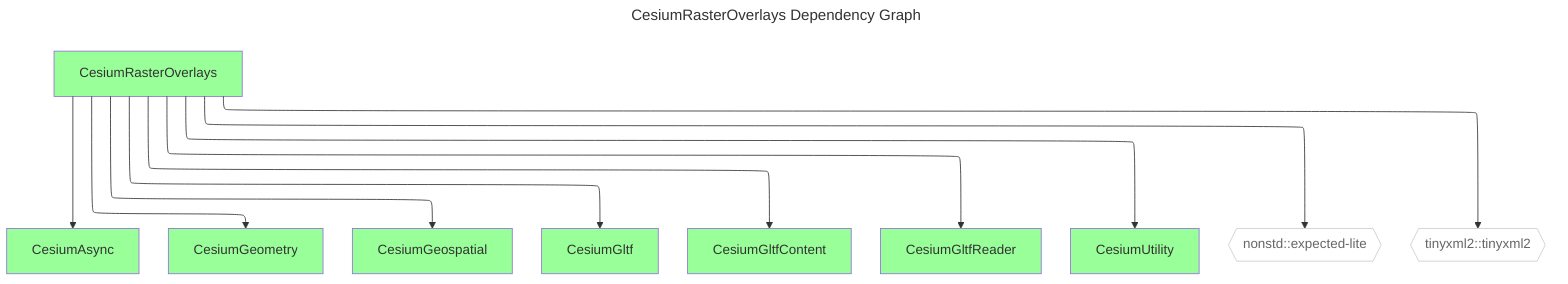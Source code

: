 ---
comment: This file was generated by dep-graph-gen. DO NOT EDIT THIS FILE!
config:
  layout: elk
title: CesiumRasterOverlays Dependency Graph
---
graph TD
  classDef dependencyNode fill:#fff,stroke:#ccc,color:#666
  classDef libraryNode fill:#9f9
  CesiumRasterOverlays[CesiumRasterOverlays] --> CesiumAsync[CesiumAsync]
  CesiumRasterOverlays[CesiumRasterOverlays] --> CesiumGeometry[CesiumGeometry]
  CesiumRasterOverlays[CesiumRasterOverlays] --> CesiumGeospatial[CesiumGeospatial]
  CesiumRasterOverlays[CesiumRasterOverlays] --> CesiumGltf[CesiumGltf]
  CesiumRasterOverlays[CesiumRasterOverlays] --> CesiumGltfContent[CesiumGltfContent]
  CesiumRasterOverlays[CesiumRasterOverlays] --> CesiumGltfReader[CesiumGltfReader]
  CesiumRasterOverlays[CesiumRasterOverlays] --> CesiumUtility[CesiumUtility]
  CesiumRasterOverlays[CesiumRasterOverlays] --> nonstd_expected-lite{{nonstd::expected-lite}}
  CesiumRasterOverlays[CesiumRasterOverlays] --> tinyxml2_tinyxml2{{tinyxml2::tinyxml2}}
  class nonstd_expected-lite,tinyxml2_tinyxml2 dependencyNode
  class CesiumAsync,CesiumGeometry,CesiumGeospatial,CesiumGltf,CesiumGltfContent,CesiumGltfReader,CesiumUtility,CesiumRasterOverlays libraryNode